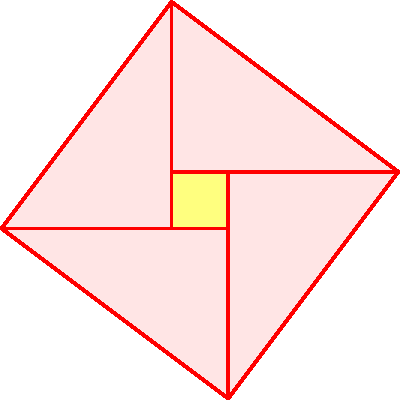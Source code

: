 fill(box((3cm,3cm),(4cm,4cm)),opacity(0.5)+yellow);
filldraw((4cm,0) -- (4cm,3cm) -- (0,3cm) -- cycle
^^ (7cm,4cm) -- (4cm,4cm) -- (4cm,0) -- cycle
^^ (3cm,7cm) -- (3cm,4cm) -- (7cm,4cm) -- cycle
^^ (0,3cm) -- (3cm,3cm) -- (3cm,7cm) -- cycle,
fillpen=opacity(0.1)+red,drawpen=red+0.5mm);
